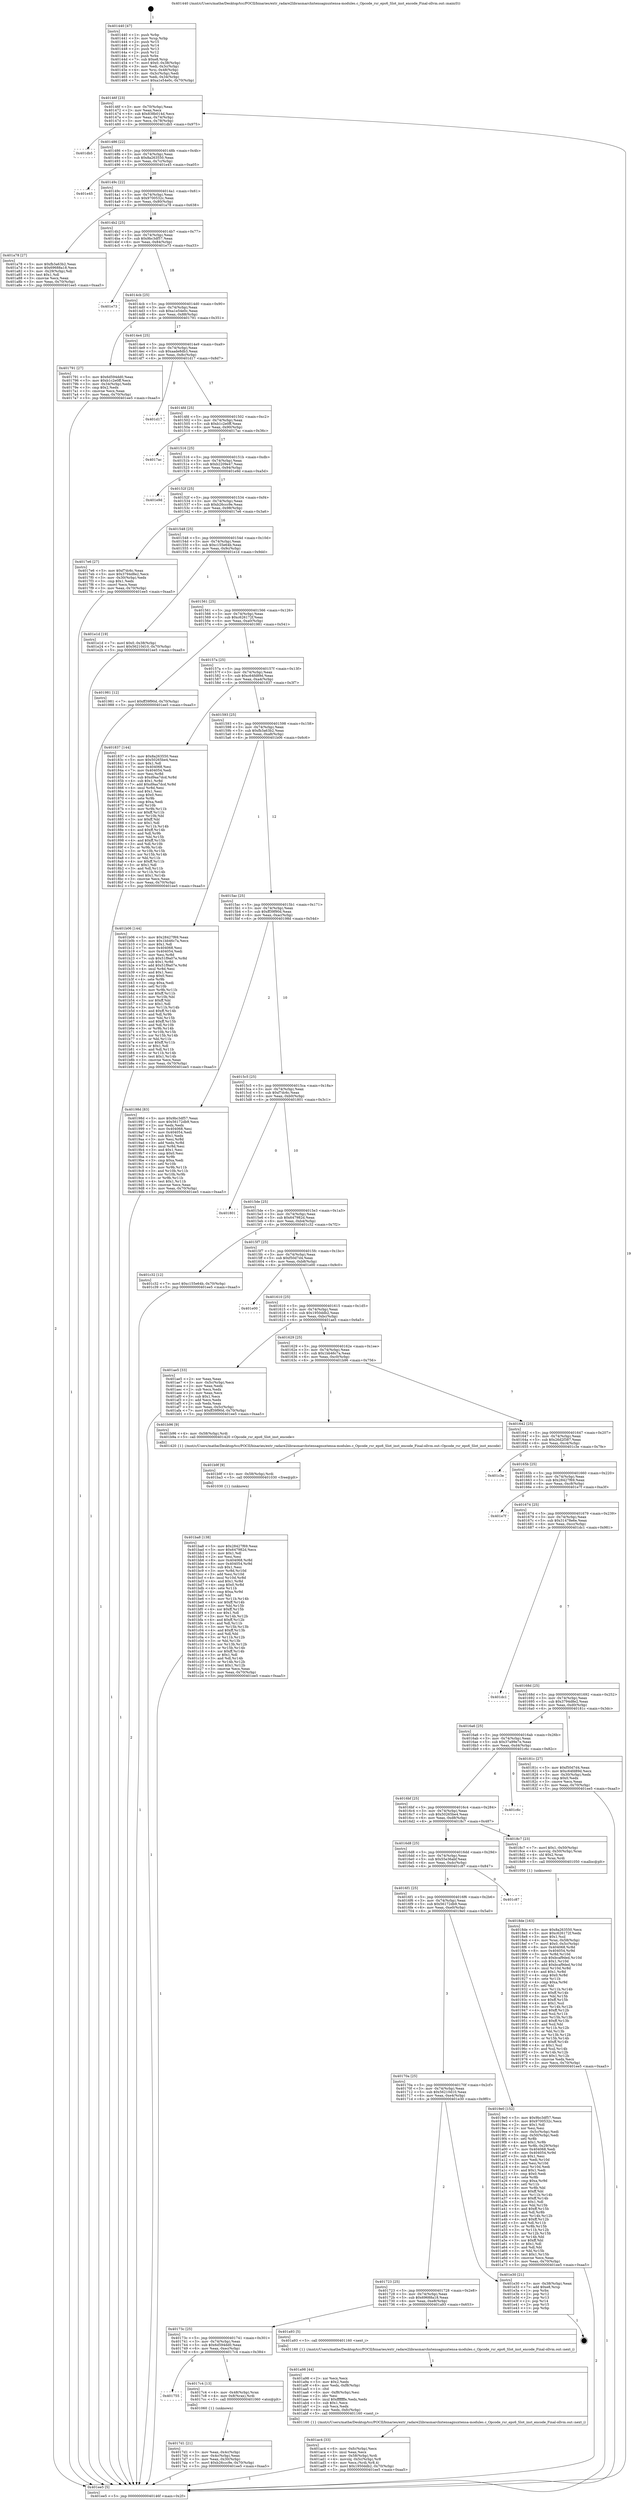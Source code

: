 digraph "0x401440" {
  label = "0x401440 (/mnt/c/Users/mathe/Desktop/tcc/POCII/binaries/extr_radare2librasmarchxtensagnuxtensa-modules.c_Opcode_rsr_eps6_Slot_inst_encode_Final-ollvm.out::main(0))"
  labelloc = "t"
  node[shape=record]

  Entry [label="",width=0.3,height=0.3,shape=circle,fillcolor=black,style=filled]
  "0x40146f" [label="{
     0x40146f [23]\l
     | [instrs]\l
     &nbsp;&nbsp;0x40146f \<+3\>: mov -0x70(%rbp),%eax\l
     &nbsp;&nbsp;0x401472 \<+2\>: mov %eax,%ecx\l
     &nbsp;&nbsp;0x401474 \<+6\>: sub $0x838b014d,%ecx\l
     &nbsp;&nbsp;0x40147a \<+3\>: mov %eax,-0x74(%rbp)\l
     &nbsp;&nbsp;0x40147d \<+3\>: mov %ecx,-0x78(%rbp)\l
     &nbsp;&nbsp;0x401480 \<+6\>: je 0000000000401db5 \<main+0x975\>\l
  }"]
  "0x401db5" [label="{
     0x401db5\l
  }", style=dashed]
  "0x401486" [label="{
     0x401486 [22]\l
     | [instrs]\l
     &nbsp;&nbsp;0x401486 \<+5\>: jmp 000000000040148b \<main+0x4b\>\l
     &nbsp;&nbsp;0x40148b \<+3\>: mov -0x74(%rbp),%eax\l
     &nbsp;&nbsp;0x40148e \<+5\>: sub $0x8a263550,%eax\l
     &nbsp;&nbsp;0x401493 \<+3\>: mov %eax,-0x7c(%rbp)\l
     &nbsp;&nbsp;0x401496 \<+6\>: je 0000000000401e45 \<main+0xa05\>\l
  }"]
  Exit [label="",width=0.3,height=0.3,shape=circle,fillcolor=black,style=filled,peripheries=2]
  "0x401e45" [label="{
     0x401e45\l
  }", style=dashed]
  "0x40149c" [label="{
     0x40149c [22]\l
     | [instrs]\l
     &nbsp;&nbsp;0x40149c \<+5\>: jmp 00000000004014a1 \<main+0x61\>\l
     &nbsp;&nbsp;0x4014a1 \<+3\>: mov -0x74(%rbp),%eax\l
     &nbsp;&nbsp;0x4014a4 \<+5\>: sub $0x9700532c,%eax\l
     &nbsp;&nbsp;0x4014a9 \<+3\>: mov %eax,-0x80(%rbp)\l
     &nbsp;&nbsp;0x4014ac \<+6\>: je 0000000000401a78 \<main+0x638\>\l
  }"]
  "0x401ba8" [label="{
     0x401ba8 [138]\l
     | [instrs]\l
     &nbsp;&nbsp;0x401ba8 \<+5\>: mov $0x28427f69,%eax\l
     &nbsp;&nbsp;0x401bad \<+5\>: mov $0x647982d,%ecx\l
     &nbsp;&nbsp;0x401bb2 \<+2\>: mov $0x1,%dl\l
     &nbsp;&nbsp;0x401bb4 \<+2\>: xor %esi,%esi\l
     &nbsp;&nbsp;0x401bb6 \<+8\>: mov 0x404068,%r8d\l
     &nbsp;&nbsp;0x401bbe \<+8\>: mov 0x404054,%r9d\l
     &nbsp;&nbsp;0x401bc6 \<+3\>: sub $0x1,%esi\l
     &nbsp;&nbsp;0x401bc9 \<+3\>: mov %r8d,%r10d\l
     &nbsp;&nbsp;0x401bcc \<+3\>: add %esi,%r10d\l
     &nbsp;&nbsp;0x401bcf \<+4\>: imul %r10d,%r8d\l
     &nbsp;&nbsp;0x401bd3 \<+4\>: and $0x1,%r8d\l
     &nbsp;&nbsp;0x401bd7 \<+4\>: cmp $0x0,%r8d\l
     &nbsp;&nbsp;0x401bdb \<+4\>: sete %r11b\l
     &nbsp;&nbsp;0x401bdf \<+4\>: cmp $0xa,%r9d\l
     &nbsp;&nbsp;0x401be3 \<+3\>: setl %bl\l
     &nbsp;&nbsp;0x401be6 \<+3\>: mov %r11b,%r14b\l
     &nbsp;&nbsp;0x401be9 \<+4\>: xor $0xff,%r14b\l
     &nbsp;&nbsp;0x401bed \<+3\>: mov %bl,%r15b\l
     &nbsp;&nbsp;0x401bf0 \<+4\>: xor $0xff,%r15b\l
     &nbsp;&nbsp;0x401bf4 \<+3\>: xor $0x1,%dl\l
     &nbsp;&nbsp;0x401bf7 \<+3\>: mov %r14b,%r12b\l
     &nbsp;&nbsp;0x401bfa \<+4\>: and $0xff,%r12b\l
     &nbsp;&nbsp;0x401bfe \<+3\>: and %dl,%r11b\l
     &nbsp;&nbsp;0x401c01 \<+3\>: mov %r15b,%r13b\l
     &nbsp;&nbsp;0x401c04 \<+4\>: and $0xff,%r13b\l
     &nbsp;&nbsp;0x401c08 \<+2\>: and %dl,%bl\l
     &nbsp;&nbsp;0x401c0a \<+3\>: or %r11b,%r12b\l
     &nbsp;&nbsp;0x401c0d \<+3\>: or %bl,%r13b\l
     &nbsp;&nbsp;0x401c10 \<+3\>: xor %r13b,%r12b\l
     &nbsp;&nbsp;0x401c13 \<+3\>: or %r15b,%r14b\l
     &nbsp;&nbsp;0x401c16 \<+4\>: xor $0xff,%r14b\l
     &nbsp;&nbsp;0x401c1a \<+3\>: or $0x1,%dl\l
     &nbsp;&nbsp;0x401c1d \<+3\>: and %dl,%r14b\l
     &nbsp;&nbsp;0x401c20 \<+3\>: or %r14b,%r12b\l
     &nbsp;&nbsp;0x401c23 \<+4\>: test $0x1,%r12b\l
     &nbsp;&nbsp;0x401c27 \<+3\>: cmovne %ecx,%eax\l
     &nbsp;&nbsp;0x401c2a \<+3\>: mov %eax,-0x70(%rbp)\l
     &nbsp;&nbsp;0x401c2d \<+5\>: jmp 0000000000401ee5 \<main+0xaa5\>\l
  }"]
  "0x401a78" [label="{
     0x401a78 [27]\l
     | [instrs]\l
     &nbsp;&nbsp;0x401a78 \<+5\>: mov $0xfb3a63b2,%eax\l
     &nbsp;&nbsp;0x401a7d \<+5\>: mov $0x69688a18,%ecx\l
     &nbsp;&nbsp;0x401a82 \<+3\>: mov -0x29(%rbp),%dl\l
     &nbsp;&nbsp;0x401a85 \<+3\>: test $0x1,%dl\l
     &nbsp;&nbsp;0x401a88 \<+3\>: cmovne %ecx,%eax\l
     &nbsp;&nbsp;0x401a8b \<+3\>: mov %eax,-0x70(%rbp)\l
     &nbsp;&nbsp;0x401a8e \<+5\>: jmp 0000000000401ee5 \<main+0xaa5\>\l
  }"]
  "0x4014b2" [label="{
     0x4014b2 [25]\l
     | [instrs]\l
     &nbsp;&nbsp;0x4014b2 \<+5\>: jmp 00000000004014b7 \<main+0x77\>\l
     &nbsp;&nbsp;0x4014b7 \<+3\>: mov -0x74(%rbp),%eax\l
     &nbsp;&nbsp;0x4014ba \<+5\>: sub $0x9bc3df57,%eax\l
     &nbsp;&nbsp;0x4014bf \<+6\>: mov %eax,-0x84(%rbp)\l
     &nbsp;&nbsp;0x4014c5 \<+6\>: je 0000000000401e73 \<main+0xa33\>\l
  }"]
  "0x401b9f" [label="{
     0x401b9f [9]\l
     | [instrs]\l
     &nbsp;&nbsp;0x401b9f \<+4\>: mov -0x58(%rbp),%rdi\l
     &nbsp;&nbsp;0x401ba3 \<+5\>: call 0000000000401030 \<free@plt\>\l
     | [calls]\l
     &nbsp;&nbsp;0x401030 \{1\} (unknown)\l
  }"]
  "0x401e73" [label="{
     0x401e73\l
  }", style=dashed]
  "0x4014cb" [label="{
     0x4014cb [25]\l
     | [instrs]\l
     &nbsp;&nbsp;0x4014cb \<+5\>: jmp 00000000004014d0 \<main+0x90\>\l
     &nbsp;&nbsp;0x4014d0 \<+3\>: mov -0x74(%rbp),%eax\l
     &nbsp;&nbsp;0x4014d3 \<+5\>: sub $0xa1e54e0c,%eax\l
     &nbsp;&nbsp;0x4014d8 \<+6\>: mov %eax,-0x88(%rbp)\l
     &nbsp;&nbsp;0x4014de \<+6\>: je 0000000000401791 \<main+0x351\>\l
  }"]
  "0x401ac4" [label="{
     0x401ac4 [33]\l
     | [instrs]\l
     &nbsp;&nbsp;0x401ac4 \<+6\>: mov -0xfc(%rbp),%ecx\l
     &nbsp;&nbsp;0x401aca \<+3\>: imul %eax,%ecx\l
     &nbsp;&nbsp;0x401acd \<+4\>: mov -0x58(%rbp),%rdi\l
     &nbsp;&nbsp;0x401ad1 \<+4\>: movslq -0x5c(%rbp),%r8\l
     &nbsp;&nbsp;0x401ad5 \<+4\>: mov %ecx,(%rdi,%r8,4)\l
     &nbsp;&nbsp;0x401ad9 \<+7\>: movl $0x1950ddb2,-0x70(%rbp)\l
     &nbsp;&nbsp;0x401ae0 \<+5\>: jmp 0000000000401ee5 \<main+0xaa5\>\l
  }"]
  "0x401791" [label="{
     0x401791 [27]\l
     | [instrs]\l
     &nbsp;&nbsp;0x401791 \<+5\>: mov $0x6d594dd0,%eax\l
     &nbsp;&nbsp;0x401796 \<+5\>: mov $0xb1c2e0ff,%ecx\l
     &nbsp;&nbsp;0x40179b \<+3\>: mov -0x34(%rbp),%edx\l
     &nbsp;&nbsp;0x40179e \<+3\>: cmp $0x2,%edx\l
     &nbsp;&nbsp;0x4017a1 \<+3\>: cmovne %ecx,%eax\l
     &nbsp;&nbsp;0x4017a4 \<+3\>: mov %eax,-0x70(%rbp)\l
     &nbsp;&nbsp;0x4017a7 \<+5\>: jmp 0000000000401ee5 \<main+0xaa5\>\l
  }"]
  "0x4014e4" [label="{
     0x4014e4 [25]\l
     | [instrs]\l
     &nbsp;&nbsp;0x4014e4 \<+5\>: jmp 00000000004014e9 \<main+0xa9\>\l
     &nbsp;&nbsp;0x4014e9 \<+3\>: mov -0x74(%rbp),%eax\l
     &nbsp;&nbsp;0x4014ec \<+5\>: sub $0xaade8db3,%eax\l
     &nbsp;&nbsp;0x4014f1 \<+6\>: mov %eax,-0x8c(%rbp)\l
     &nbsp;&nbsp;0x4014f7 \<+6\>: je 0000000000401d17 \<main+0x8d7\>\l
  }"]
  "0x401ee5" [label="{
     0x401ee5 [5]\l
     | [instrs]\l
     &nbsp;&nbsp;0x401ee5 \<+5\>: jmp 000000000040146f \<main+0x2f\>\l
  }"]
  "0x401440" [label="{
     0x401440 [47]\l
     | [instrs]\l
     &nbsp;&nbsp;0x401440 \<+1\>: push %rbp\l
     &nbsp;&nbsp;0x401441 \<+3\>: mov %rsp,%rbp\l
     &nbsp;&nbsp;0x401444 \<+2\>: push %r15\l
     &nbsp;&nbsp;0x401446 \<+2\>: push %r14\l
     &nbsp;&nbsp;0x401448 \<+2\>: push %r13\l
     &nbsp;&nbsp;0x40144a \<+2\>: push %r12\l
     &nbsp;&nbsp;0x40144c \<+1\>: push %rbx\l
     &nbsp;&nbsp;0x40144d \<+7\>: sub $0xe8,%rsp\l
     &nbsp;&nbsp;0x401454 \<+7\>: movl $0x0,-0x38(%rbp)\l
     &nbsp;&nbsp;0x40145b \<+3\>: mov %edi,-0x3c(%rbp)\l
     &nbsp;&nbsp;0x40145e \<+4\>: mov %rsi,-0x48(%rbp)\l
     &nbsp;&nbsp;0x401462 \<+3\>: mov -0x3c(%rbp),%edi\l
     &nbsp;&nbsp;0x401465 \<+3\>: mov %edi,-0x34(%rbp)\l
     &nbsp;&nbsp;0x401468 \<+7\>: movl $0xa1e54e0c,-0x70(%rbp)\l
  }"]
  "0x401a98" [label="{
     0x401a98 [44]\l
     | [instrs]\l
     &nbsp;&nbsp;0x401a98 \<+2\>: xor %ecx,%ecx\l
     &nbsp;&nbsp;0x401a9a \<+5\>: mov $0x2,%edx\l
     &nbsp;&nbsp;0x401a9f \<+6\>: mov %edx,-0xf8(%rbp)\l
     &nbsp;&nbsp;0x401aa5 \<+1\>: cltd\l
     &nbsp;&nbsp;0x401aa6 \<+6\>: mov -0xf8(%rbp),%esi\l
     &nbsp;&nbsp;0x401aac \<+2\>: idiv %esi\l
     &nbsp;&nbsp;0x401aae \<+6\>: imul $0xfffffffe,%edx,%edx\l
     &nbsp;&nbsp;0x401ab4 \<+3\>: sub $0x1,%ecx\l
     &nbsp;&nbsp;0x401ab7 \<+2\>: sub %ecx,%edx\l
     &nbsp;&nbsp;0x401ab9 \<+6\>: mov %edx,-0xfc(%rbp)\l
     &nbsp;&nbsp;0x401abf \<+5\>: call 0000000000401160 \<next_i\>\l
     | [calls]\l
     &nbsp;&nbsp;0x401160 \{1\} (/mnt/c/Users/mathe/Desktop/tcc/POCII/binaries/extr_radare2librasmarchxtensagnuxtensa-modules.c_Opcode_rsr_eps6_Slot_inst_encode_Final-ollvm.out::next_i)\l
  }"]
  "0x401d17" [label="{
     0x401d17\l
  }", style=dashed]
  "0x4014fd" [label="{
     0x4014fd [25]\l
     | [instrs]\l
     &nbsp;&nbsp;0x4014fd \<+5\>: jmp 0000000000401502 \<main+0xc2\>\l
     &nbsp;&nbsp;0x401502 \<+3\>: mov -0x74(%rbp),%eax\l
     &nbsp;&nbsp;0x401505 \<+5\>: sub $0xb1c2e0ff,%eax\l
     &nbsp;&nbsp;0x40150a \<+6\>: mov %eax,-0x90(%rbp)\l
     &nbsp;&nbsp;0x401510 \<+6\>: je 00000000004017ac \<main+0x36c\>\l
  }"]
  "0x4018de" [label="{
     0x4018de [163]\l
     | [instrs]\l
     &nbsp;&nbsp;0x4018de \<+5\>: mov $0x8a263550,%ecx\l
     &nbsp;&nbsp;0x4018e3 \<+5\>: mov $0xc626172f,%edx\l
     &nbsp;&nbsp;0x4018e8 \<+3\>: mov $0x1,%sil\l
     &nbsp;&nbsp;0x4018eb \<+4\>: mov %rax,-0x58(%rbp)\l
     &nbsp;&nbsp;0x4018ef \<+7\>: movl $0x0,-0x5c(%rbp)\l
     &nbsp;&nbsp;0x4018f6 \<+8\>: mov 0x404068,%r8d\l
     &nbsp;&nbsp;0x4018fe \<+8\>: mov 0x404054,%r9d\l
     &nbsp;&nbsp;0x401906 \<+3\>: mov %r8d,%r10d\l
     &nbsp;&nbsp;0x401909 \<+7\>: sub $0xbcaf9ded,%r10d\l
     &nbsp;&nbsp;0x401910 \<+4\>: sub $0x1,%r10d\l
     &nbsp;&nbsp;0x401914 \<+7\>: add $0xbcaf9ded,%r10d\l
     &nbsp;&nbsp;0x40191b \<+4\>: imul %r10d,%r8d\l
     &nbsp;&nbsp;0x40191f \<+4\>: and $0x1,%r8d\l
     &nbsp;&nbsp;0x401923 \<+4\>: cmp $0x0,%r8d\l
     &nbsp;&nbsp;0x401927 \<+4\>: sete %r11b\l
     &nbsp;&nbsp;0x40192b \<+4\>: cmp $0xa,%r9d\l
     &nbsp;&nbsp;0x40192f \<+3\>: setl %bl\l
     &nbsp;&nbsp;0x401932 \<+3\>: mov %r11b,%r14b\l
     &nbsp;&nbsp;0x401935 \<+4\>: xor $0xff,%r14b\l
     &nbsp;&nbsp;0x401939 \<+3\>: mov %bl,%r15b\l
     &nbsp;&nbsp;0x40193c \<+4\>: xor $0xff,%r15b\l
     &nbsp;&nbsp;0x401940 \<+4\>: xor $0x1,%sil\l
     &nbsp;&nbsp;0x401944 \<+3\>: mov %r14b,%r12b\l
     &nbsp;&nbsp;0x401947 \<+4\>: and $0xff,%r12b\l
     &nbsp;&nbsp;0x40194b \<+3\>: and %sil,%r11b\l
     &nbsp;&nbsp;0x40194e \<+3\>: mov %r15b,%r13b\l
     &nbsp;&nbsp;0x401951 \<+4\>: and $0xff,%r13b\l
     &nbsp;&nbsp;0x401955 \<+3\>: and %sil,%bl\l
     &nbsp;&nbsp;0x401958 \<+3\>: or %r11b,%r12b\l
     &nbsp;&nbsp;0x40195b \<+3\>: or %bl,%r13b\l
     &nbsp;&nbsp;0x40195e \<+3\>: xor %r13b,%r12b\l
     &nbsp;&nbsp;0x401961 \<+3\>: or %r15b,%r14b\l
     &nbsp;&nbsp;0x401964 \<+4\>: xor $0xff,%r14b\l
     &nbsp;&nbsp;0x401968 \<+4\>: or $0x1,%sil\l
     &nbsp;&nbsp;0x40196c \<+3\>: and %sil,%r14b\l
     &nbsp;&nbsp;0x40196f \<+3\>: or %r14b,%r12b\l
     &nbsp;&nbsp;0x401972 \<+4\>: test $0x1,%r12b\l
     &nbsp;&nbsp;0x401976 \<+3\>: cmovne %edx,%ecx\l
     &nbsp;&nbsp;0x401979 \<+3\>: mov %ecx,-0x70(%rbp)\l
     &nbsp;&nbsp;0x40197c \<+5\>: jmp 0000000000401ee5 \<main+0xaa5\>\l
  }"]
  "0x4017ac" [label="{
     0x4017ac\l
  }", style=dashed]
  "0x401516" [label="{
     0x401516 [25]\l
     | [instrs]\l
     &nbsp;&nbsp;0x401516 \<+5\>: jmp 000000000040151b \<main+0xdb\>\l
     &nbsp;&nbsp;0x40151b \<+3\>: mov -0x74(%rbp),%eax\l
     &nbsp;&nbsp;0x40151e \<+5\>: sub $0xb2209e47,%eax\l
     &nbsp;&nbsp;0x401523 \<+6\>: mov %eax,-0x94(%rbp)\l
     &nbsp;&nbsp;0x401529 \<+6\>: je 0000000000401e9d \<main+0xa5d\>\l
  }"]
  "0x4017d1" [label="{
     0x4017d1 [21]\l
     | [instrs]\l
     &nbsp;&nbsp;0x4017d1 \<+3\>: mov %eax,-0x4c(%rbp)\l
     &nbsp;&nbsp;0x4017d4 \<+3\>: mov -0x4c(%rbp),%eax\l
     &nbsp;&nbsp;0x4017d7 \<+3\>: mov %eax,-0x30(%rbp)\l
     &nbsp;&nbsp;0x4017da \<+7\>: movl $0xb26ccc9e,-0x70(%rbp)\l
     &nbsp;&nbsp;0x4017e1 \<+5\>: jmp 0000000000401ee5 \<main+0xaa5\>\l
  }"]
  "0x401e9d" [label="{
     0x401e9d\l
  }", style=dashed]
  "0x40152f" [label="{
     0x40152f [25]\l
     | [instrs]\l
     &nbsp;&nbsp;0x40152f \<+5\>: jmp 0000000000401534 \<main+0xf4\>\l
     &nbsp;&nbsp;0x401534 \<+3\>: mov -0x74(%rbp),%eax\l
     &nbsp;&nbsp;0x401537 \<+5\>: sub $0xb26ccc9e,%eax\l
     &nbsp;&nbsp;0x40153c \<+6\>: mov %eax,-0x98(%rbp)\l
     &nbsp;&nbsp;0x401542 \<+6\>: je 00000000004017e6 \<main+0x3a6\>\l
  }"]
  "0x401755" [label="{
     0x401755\l
  }", style=dashed]
  "0x4017e6" [label="{
     0x4017e6 [27]\l
     | [instrs]\l
     &nbsp;&nbsp;0x4017e6 \<+5\>: mov $0xf7dc6c,%eax\l
     &nbsp;&nbsp;0x4017eb \<+5\>: mov $0x3794d8e2,%ecx\l
     &nbsp;&nbsp;0x4017f0 \<+3\>: mov -0x30(%rbp),%edx\l
     &nbsp;&nbsp;0x4017f3 \<+3\>: cmp $0x1,%edx\l
     &nbsp;&nbsp;0x4017f6 \<+3\>: cmovl %ecx,%eax\l
     &nbsp;&nbsp;0x4017f9 \<+3\>: mov %eax,-0x70(%rbp)\l
     &nbsp;&nbsp;0x4017fc \<+5\>: jmp 0000000000401ee5 \<main+0xaa5\>\l
  }"]
  "0x401548" [label="{
     0x401548 [25]\l
     | [instrs]\l
     &nbsp;&nbsp;0x401548 \<+5\>: jmp 000000000040154d \<main+0x10d\>\l
     &nbsp;&nbsp;0x40154d \<+3\>: mov -0x74(%rbp),%eax\l
     &nbsp;&nbsp;0x401550 \<+5\>: sub $0xc155e64b,%eax\l
     &nbsp;&nbsp;0x401555 \<+6\>: mov %eax,-0x9c(%rbp)\l
     &nbsp;&nbsp;0x40155b \<+6\>: je 0000000000401e1d \<main+0x9dd\>\l
  }"]
  "0x4017c4" [label="{
     0x4017c4 [13]\l
     | [instrs]\l
     &nbsp;&nbsp;0x4017c4 \<+4\>: mov -0x48(%rbp),%rax\l
     &nbsp;&nbsp;0x4017c8 \<+4\>: mov 0x8(%rax),%rdi\l
     &nbsp;&nbsp;0x4017cc \<+5\>: call 0000000000401060 \<atoi@plt\>\l
     | [calls]\l
     &nbsp;&nbsp;0x401060 \{1\} (unknown)\l
  }"]
  "0x401e1d" [label="{
     0x401e1d [19]\l
     | [instrs]\l
     &nbsp;&nbsp;0x401e1d \<+7\>: movl $0x0,-0x38(%rbp)\l
     &nbsp;&nbsp;0x401e24 \<+7\>: movl $0x56210d10,-0x70(%rbp)\l
     &nbsp;&nbsp;0x401e2b \<+5\>: jmp 0000000000401ee5 \<main+0xaa5\>\l
  }"]
  "0x401561" [label="{
     0x401561 [25]\l
     | [instrs]\l
     &nbsp;&nbsp;0x401561 \<+5\>: jmp 0000000000401566 \<main+0x126\>\l
     &nbsp;&nbsp;0x401566 \<+3\>: mov -0x74(%rbp),%eax\l
     &nbsp;&nbsp;0x401569 \<+5\>: sub $0xc626172f,%eax\l
     &nbsp;&nbsp;0x40156e \<+6\>: mov %eax,-0xa0(%rbp)\l
     &nbsp;&nbsp;0x401574 \<+6\>: je 0000000000401981 \<main+0x541\>\l
  }"]
  "0x40173c" [label="{
     0x40173c [25]\l
     | [instrs]\l
     &nbsp;&nbsp;0x40173c \<+5\>: jmp 0000000000401741 \<main+0x301\>\l
     &nbsp;&nbsp;0x401741 \<+3\>: mov -0x74(%rbp),%eax\l
     &nbsp;&nbsp;0x401744 \<+5\>: sub $0x6d594dd0,%eax\l
     &nbsp;&nbsp;0x401749 \<+6\>: mov %eax,-0xec(%rbp)\l
     &nbsp;&nbsp;0x40174f \<+6\>: je 00000000004017c4 \<main+0x384\>\l
  }"]
  "0x401981" [label="{
     0x401981 [12]\l
     | [instrs]\l
     &nbsp;&nbsp;0x401981 \<+7\>: movl $0xff39f90d,-0x70(%rbp)\l
     &nbsp;&nbsp;0x401988 \<+5\>: jmp 0000000000401ee5 \<main+0xaa5\>\l
  }"]
  "0x40157a" [label="{
     0x40157a [25]\l
     | [instrs]\l
     &nbsp;&nbsp;0x40157a \<+5\>: jmp 000000000040157f \<main+0x13f\>\l
     &nbsp;&nbsp;0x40157f \<+3\>: mov -0x74(%rbp),%eax\l
     &nbsp;&nbsp;0x401582 \<+5\>: sub $0xc64fd89d,%eax\l
     &nbsp;&nbsp;0x401587 \<+6\>: mov %eax,-0xa4(%rbp)\l
     &nbsp;&nbsp;0x40158d \<+6\>: je 0000000000401837 \<main+0x3f7\>\l
  }"]
  "0x401a93" [label="{
     0x401a93 [5]\l
     | [instrs]\l
     &nbsp;&nbsp;0x401a93 \<+5\>: call 0000000000401160 \<next_i\>\l
     | [calls]\l
     &nbsp;&nbsp;0x401160 \{1\} (/mnt/c/Users/mathe/Desktop/tcc/POCII/binaries/extr_radare2librasmarchxtensagnuxtensa-modules.c_Opcode_rsr_eps6_Slot_inst_encode_Final-ollvm.out::next_i)\l
  }"]
  "0x401837" [label="{
     0x401837 [144]\l
     | [instrs]\l
     &nbsp;&nbsp;0x401837 \<+5\>: mov $0x8a263550,%eax\l
     &nbsp;&nbsp;0x40183c \<+5\>: mov $0x50265be4,%ecx\l
     &nbsp;&nbsp;0x401841 \<+2\>: mov $0x1,%dl\l
     &nbsp;&nbsp;0x401843 \<+7\>: mov 0x404068,%esi\l
     &nbsp;&nbsp;0x40184a \<+7\>: mov 0x404054,%edi\l
     &nbsp;&nbsp;0x401851 \<+3\>: mov %esi,%r8d\l
     &nbsp;&nbsp;0x401854 \<+7\>: sub $0xd9aa7dcd,%r8d\l
     &nbsp;&nbsp;0x40185b \<+4\>: sub $0x1,%r8d\l
     &nbsp;&nbsp;0x40185f \<+7\>: add $0xd9aa7dcd,%r8d\l
     &nbsp;&nbsp;0x401866 \<+4\>: imul %r8d,%esi\l
     &nbsp;&nbsp;0x40186a \<+3\>: and $0x1,%esi\l
     &nbsp;&nbsp;0x40186d \<+3\>: cmp $0x0,%esi\l
     &nbsp;&nbsp;0x401870 \<+4\>: sete %r9b\l
     &nbsp;&nbsp;0x401874 \<+3\>: cmp $0xa,%edi\l
     &nbsp;&nbsp;0x401877 \<+4\>: setl %r10b\l
     &nbsp;&nbsp;0x40187b \<+3\>: mov %r9b,%r11b\l
     &nbsp;&nbsp;0x40187e \<+4\>: xor $0xff,%r11b\l
     &nbsp;&nbsp;0x401882 \<+3\>: mov %r10b,%bl\l
     &nbsp;&nbsp;0x401885 \<+3\>: xor $0xff,%bl\l
     &nbsp;&nbsp;0x401888 \<+3\>: xor $0x1,%dl\l
     &nbsp;&nbsp;0x40188b \<+3\>: mov %r11b,%r14b\l
     &nbsp;&nbsp;0x40188e \<+4\>: and $0xff,%r14b\l
     &nbsp;&nbsp;0x401892 \<+3\>: and %dl,%r9b\l
     &nbsp;&nbsp;0x401895 \<+3\>: mov %bl,%r15b\l
     &nbsp;&nbsp;0x401898 \<+4\>: and $0xff,%r15b\l
     &nbsp;&nbsp;0x40189c \<+3\>: and %dl,%r10b\l
     &nbsp;&nbsp;0x40189f \<+3\>: or %r9b,%r14b\l
     &nbsp;&nbsp;0x4018a2 \<+3\>: or %r10b,%r15b\l
     &nbsp;&nbsp;0x4018a5 \<+3\>: xor %r15b,%r14b\l
     &nbsp;&nbsp;0x4018a8 \<+3\>: or %bl,%r11b\l
     &nbsp;&nbsp;0x4018ab \<+4\>: xor $0xff,%r11b\l
     &nbsp;&nbsp;0x4018af \<+3\>: or $0x1,%dl\l
     &nbsp;&nbsp;0x4018b2 \<+3\>: and %dl,%r11b\l
     &nbsp;&nbsp;0x4018b5 \<+3\>: or %r11b,%r14b\l
     &nbsp;&nbsp;0x4018b8 \<+4\>: test $0x1,%r14b\l
     &nbsp;&nbsp;0x4018bc \<+3\>: cmovne %ecx,%eax\l
     &nbsp;&nbsp;0x4018bf \<+3\>: mov %eax,-0x70(%rbp)\l
     &nbsp;&nbsp;0x4018c2 \<+5\>: jmp 0000000000401ee5 \<main+0xaa5\>\l
  }"]
  "0x401593" [label="{
     0x401593 [25]\l
     | [instrs]\l
     &nbsp;&nbsp;0x401593 \<+5\>: jmp 0000000000401598 \<main+0x158\>\l
     &nbsp;&nbsp;0x401598 \<+3\>: mov -0x74(%rbp),%eax\l
     &nbsp;&nbsp;0x40159b \<+5\>: sub $0xfb3a63b2,%eax\l
     &nbsp;&nbsp;0x4015a0 \<+6\>: mov %eax,-0xa8(%rbp)\l
     &nbsp;&nbsp;0x4015a6 \<+6\>: je 0000000000401b06 \<main+0x6c6\>\l
  }"]
  "0x401723" [label="{
     0x401723 [25]\l
     | [instrs]\l
     &nbsp;&nbsp;0x401723 \<+5\>: jmp 0000000000401728 \<main+0x2e8\>\l
     &nbsp;&nbsp;0x401728 \<+3\>: mov -0x74(%rbp),%eax\l
     &nbsp;&nbsp;0x40172b \<+5\>: sub $0x69688a18,%eax\l
     &nbsp;&nbsp;0x401730 \<+6\>: mov %eax,-0xe8(%rbp)\l
     &nbsp;&nbsp;0x401736 \<+6\>: je 0000000000401a93 \<main+0x653\>\l
  }"]
  "0x401b06" [label="{
     0x401b06 [144]\l
     | [instrs]\l
     &nbsp;&nbsp;0x401b06 \<+5\>: mov $0x28427f69,%eax\l
     &nbsp;&nbsp;0x401b0b \<+5\>: mov $0x1bb46c7a,%ecx\l
     &nbsp;&nbsp;0x401b10 \<+2\>: mov $0x1,%dl\l
     &nbsp;&nbsp;0x401b12 \<+7\>: mov 0x404068,%esi\l
     &nbsp;&nbsp;0x401b19 \<+7\>: mov 0x404054,%edi\l
     &nbsp;&nbsp;0x401b20 \<+3\>: mov %esi,%r8d\l
     &nbsp;&nbsp;0x401b23 \<+7\>: sub $0x51f9a07e,%r8d\l
     &nbsp;&nbsp;0x401b2a \<+4\>: sub $0x1,%r8d\l
     &nbsp;&nbsp;0x401b2e \<+7\>: add $0x51f9a07e,%r8d\l
     &nbsp;&nbsp;0x401b35 \<+4\>: imul %r8d,%esi\l
     &nbsp;&nbsp;0x401b39 \<+3\>: and $0x1,%esi\l
     &nbsp;&nbsp;0x401b3c \<+3\>: cmp $0x0,%esi\l
     &nbsp;&nbsp;0x401b3f \<+4\>: sete %r9b\l
     &nbsp;&nbsp;0x401b43 \<+3\>: cmp $0xa,%edi\l
     &nbsp;&nbsp;0x401b46 \<+4\>: setl %r10b\l
     &nbsp;&nbsp;0x401b4a \<+3\>: mov %r9b,%r11b\l
     &nbsp;&nbsp;0x401b4d \<+4\>: xor $0xff,%r11b\l
     &nbsp;&nbsp;0x401b51 \<+3\>: mov %r10b,%bl\l
     &nbsp;&nbsp;0x401b54 \<+3\>: xor $0xff,%bl\l
     &nbsp;&nbsp;0x401b57 \<+3\>: xor $0x1,%dl\l
     &nbsp;&nbsp;0x401b5a \<+3\>: mov %r11b,%r14b\l
     &nbsp;&nbsp;0x401b5d \<+4\>: and $0xff,%r14b\l
     &nbsp;&nbsp;0x401b61 \<+3\>: and %dl,%r9b\l
     &nbsp;&nbsp;0x401b64 \<+3\>: mov %bl,%r15b\l
     &nbsp;&nbsp;0x401b67 \<+4\>: and $0xff,%r15b\l
     &nbsp;&nbsp;0x401b6b \<+3\>: and %dl,%r10b\l
     &nbsp;&nbsp;0x401b6e \<+3\>: or %r9b,%r14b\l
     &nbsp;&nbsp;0x401b71 \<+3\>: or %r10b,%r15b\l
     &nbsp;&nbsp;0x401b74 \<+3\>: xor %r15b,%r14b\l
     &nbsp;&nbsp;0x401b77 \<+3\>: or %bl,%r11b\l
     &nbsp;&nbsp;0x401b7a \<+4\>: xor $0xff,%r11b\l
     &nbsp;&nbsp;0x401b7e \<+3\>: or $0x1,%dl\l
     &nbsp;&nbsp;0x401b81 \<+3\>: and %dl,%r11b\l
     &nbsp;&nbsp;0x401b84 \<+3\>: or %r11b,%r14b\l
     &nbsp;&nbsp;0x401b87 \<+4\>: test $0x1,%r14b\l
     &nbsp;&nbsp;0x401b8b \<+3\>: cmovne %ecx,%eax\l
     &nbsp;&nbsp;0x401b8e \<+3\>: mov %eax,-0x70(%rbp)\l
     &nbsp;&nbsp;0x401b91 \<+5\>: jmp 0000000000401ee5 \<main+0xaa5\>\l
  }"]
  "0x4015ac" [label="{
     0x4015ac [25]\l
     | [instrs]\l
     &nbsp;&nbsp;0x4015ac \<+5\>: jmp 00000000004015b1 \<main+0x171\>\l
     &nbsp;&nbsp;0x4015b1 \<+3\>: mov -0x74(%rbp),%eax\l
     &nbsp;&nbsp;0x4015b4 \<+5\>: sub $0xff39f90d,%eax\l
     &nbsp;&nbsp;0x4015b9 \<+6\>: mov %eax,-0xac(%rbp)\l
     &nbsp;&nbsp;0x4015bf \<+6\>: je 000000000040198d \<main+0x54d\>\l
  }"]
  "0x401e30" [label="{
     0x401e30 [21]\l
     | [instrs]\l
     &nbsp;&nbsp;0x401e30 \<+3\>: mov -0x38(%rbp),%eax\l
     &nbsp;&nbsp;0x401e33 \<+7\>: add $0xe8,%rsp\l
     &nbsp;&nbsp;0x401e3a \<+1\>: pop %rbx\l
     &nbsp;&nbsp;0x401e3b \<+2\>: pop %r12\l
     &nbsp;&nbsp;0x401e3d \<+2\>: pop %r13\l
     &nbsp;&nbsp;0x401e3f \<+2\>: pop %r14\l
     &nbsp;&nbsp;0x401e41 \<+2\>: pop %r15\l
     &nbsp;&nbsp;0x401e43 \<+1\>: pop %rbp\l
     &nbsp;&nbsp;0x401e44 \<+1\>: ret\l
  }"]
  "0x40198d" [label="{
     0x40198d [83]\l
     | [instrs]\l
     &nbsp;&nbsp;0x40198d \<+5\>: mov $0x9bc3df57,%eax\l
     &nbsp;&nbsp;0x401992 \<+5\>: mov $0x56172db9,%ecx\l
     &nbsp;&nbsp;0x401997 \<+2\>: xor %edx,%edx\l
     &nbsp;&nbsp;0x401999 \<+7\>: mov 0x404068,%esi\l
     &nbsp;&nbsp;0x4019a0 \<+7\>: mov 0x404054,%edi\l
     &nbsp;&nbsp;0x4019a7 \<+3\>: sub $0x1,%edx\l
     &nbsp;&nbsp;0x4019aa \<+3\>: mov %esi,%r8d\l
     &nbsp;&nbsp;0x4019ad \<+3\>: add %edx,%r8d\l
     &nbsp;&nbsp;0x4019b0 \<+4\>: imul %r8d,%esi\l
     &nbsp;&nbsp;0x4019b4 \<+3\>: and $0x1,%esi\l
     &nbsp;&nbsp;0x4019b7 \<+3\>: cmp $0x0,%esi\l
     &nbsp;&nbsp;0x4019ba \<+4\>: sete %r9b\l
     &nbsp;&nbsp;0x4019be \<+3\>: cmp $0xa,%edi\l
     &nbsp;&nbsp;0x4019c1 \<+4\>: setl %r10b\l
     &nbsp;&nbsp;0x4019c5 \<+3\>: mov %r9b,%r11b\l
     &nbsp;&nbsp;0x4019c8 \<+3\>: and %r10b,%r11b\l
     &nbsp;&nbsp;0x4019cb \<+3\>: xor %r10b,%r9b\l
     &nbsp;&nbsp;0x4019ce \<+3\>: or %r9b,%r11b\l
     &nbsp;&nbsp;0x4019d1 \<+4\>: test $0x1,%r11b\l
     &nbsp;&nbsp;0x4019d5 \<+3\>: cmovne %ecx,%eax\l
     &nbsp;&nbsp;0x4019d8 \<+3\>: mov %eax,-0x70(%rbp)\l
     &nbsp;&nbsp;0x4019db \<+5\>: jmp 0000000000401ee5 \<main+0xaa5\>\l
  }"]
  "0x4015c5" [label="{
     0x4015c5 [25]\l
     | [instrs]\l
     &nbsp;&nbsp;0x4015c5 \<+5\>: jmp 00000000004015ca \<main+0x18a\>\l
     &nbsp;&nbsp;0x4015ca \<+3\>: mov -0x74(%rbp),%eax\l
     &nbsp;&nbsp;0x4015cd \<+5\>: sub $0xf7dc6c,%eax\l
     &nbsp;&nbsp;0x4015d2 \<+6\>: mov %eax,-0xb0(%rbp)\l
     &nbsp;&nbsp;0x4015d8 \<+6\>: je 0000000000401801 \<main+0x3c1\>\l
  }"]
  "0x40170a" [label="{
     0x40170a [25]\l
     | [instrs]\l
     &nbsp;&nbsp;0x40170a \<+5\>: jmp 000000000040170f \<main+0x2cf\>\l
     &nbsp;&nbsp;0x40170f \<+3\>: mov -0x74(%rbp),%eax\l
     &nbsp;&nbsp;0x401712 \<+5\>: sub $0x56210d10,%eax\l
     &nbsp;&nbsp;0x401717 \<+6\>: mov %eax,-0xe4(%rbp)\l
     &nbsp;&nbsp;0x40171d \<+6\>: je 0000000000401e30 \<main+0x9f0\>\l
  }"]
  "0x401801" [label="{
     0x401801\l
  }", style=dashed]
  "0x4015de" [label="{
     0x4015de [25]\l
     | [instrs]\l
     &nbsp;&nbsp;0x4015de \<+5\>: jmp 00000000004015e3 \<main+0x1a3\>\l
     &nbsp;&nbsp;0x4015e3 \<+3\>: mov -0x74(%rbp),%eax\l
     &nbsp;&nbsp;0x4015e6 \<+5\>: sub $0x647982d,%eax\l
     &nbsp;&nbsp;0x4015eb \<+6\>: mov %eax,-0xb4(%rbp)\l
     &nbsp;&nbsp;0x4015f1 \<+6\>: je 0000000000401c32 \<main+0x7f2\>\l
  }"]
  "0x4019e0" [label="{
     0x4019e0 [152]\l
     | [instrs]\l
     &nbsp;&nbsp;0x4019e0 \<+5\>: mov $0x9bc3df57,%eax\l
     &nbsp;&nbsp;0x4019e5 \<+5\>: mov $0x9700532c,%ecx\l
     &nbsp;&nbsp;0x4019ea \<+2\>: mov $0x1,%dl\l
     &nbsp;&nbsp;0x4019ec \<+2\>: xor %esi,%esi\l
     &nbsp;&nbsp;0x4019ee \<+3\>: mov -0x5c(%rbp),%edi\l
     &nbsp;&nbsp;0x4019f1 \<+3\>: cmp -0x50(%rbp),%edi\l
     &nbsp;&nbsp;0x4019f4 \<+4\>: setl %r8b\l
     &nbsp;&nbsp;0x4019f8 \<+4\>: and $0x1,%r8b\l
     &nbsp;&nbsp;0x4019fc \<+4\>: mov %r8b,-0x29(%rbp)\l
     &nbsp;&nbsp;0x401a00 \<+7\>: mov 0x404068,%edi\l
     &nbsp;&nbsp;0x401a07 \<+8\>: mov 0x404054,%r9d\l
     &nbsp;&nbsp;0x401a0f \<+3\>: sub $0x1,%esi\l
     &nbsp;&nbsp;0x401a12 \<+3\>: mov %edi,%r10d\l
     &nbsp;&nbsp;0x401a15 \<+3\>: add %esi,%r10d\l
     &nbsp;&nbsp;0x401a18 \<+4\>: imul %r10d,%edi\l
     &nbsp;&nbsp;0x401a1c \<+3\>: and $0x1,%edi\l
     &nbsp;&nbsp;0x401a1f \<+3\>: cmp $0x0,%edi\l
     &nbsp;&nbsp;0x401a22 \<+4\>: sete %r8b\l
     &nbsp;&nbsp;0x401a26 \<+4\>: cmp $0xa,%r9d\l
     &nbsp;&nbsp;0x401a2a \<+4\>: setl %r11b\l
     &nbsp;&nbsp;0x401a2e \<+3\>: mov %r8b,%bl\l
     &nbsp;&nbsp;0x401a31 \<+3\>: xor $0xff,%bl\l
     &nbsp;&nbsp;0x401a34 \<+3\>: mov %r11b,%r14b\l
     &nbsp;&nbsp;0x401a37 \<+4\>: xor $0xff,%r14b\l
     &nbsp;&nbsp;0x401a3b \<+3\>: xor $0x1,%dl\l
     &nbsp;&nbsp;0x401a3e \<+3\>: mov %bl,%r15b\l
     &nbsp;&nbsp;0x401a41 \<+4\>: and $0xff,%r15b\l
     &nbsp;&nbsp;0x401a45 \<+3\>: and %dl,%r8b\l
     &nbsp;&nbsp;0x401a48 \<+3\>: mov %r14b,%r12b\l
     &nbsp;&nbsp;0x401a4b \<+4\>: and $0xff,%r12b\l
     &nbsp;&nbsp;0x401a4f \<+3\>: and %dl,%r11b\l
     &nbsp;&nbsp;0x401a52 \<+3\>: or %r8b,%r15b\l
     &nbsp;&nbsp;0x401a55 \<+3\>: or %r11b,%r12b\l
     &nbsp;&nbsp;0x401a58 \<+3\>: xor %r12b,%r15b\l
     &nbsp;&nbsp;0x401a5b \<+3\>: or %r14b,%bl\l
     &nbsp;&nbsp;0x401a5e \<+3\>: xor $0xff,%bl\l
     &nbsp;&nbsp;0x401a61 \<+3\>: or $0x1,%dl\l
     &nbsp;&nbsp;0x401a64 \<+2\>: and %dl,%bl\l
     &nbsp;&nbsp;0x401a66 \<+3\>: or %bl,%r15b\l
     &nbsp;&nbsp;0x401a69 \<+4\>: test $0x1,%r15b\l
     &nbsp;&nbsp;0x401a6d \<+3\>: cmovne %ecx,%eax\l
     &nbsp;&nbsp;0x401a70 \<+3\>: mov %eax,-0x70(%rbp)\l
     &nbsp;&nbsp;0x401a73 \<+5\>: jmp 0000000000401ee5 \<main+0xaa5\>\l
  }"]
  "0x401c32" [label="{
     0x401c32 [12]\l
     | [instrs]\l
     &nbsp;&nbsp;0x401c32 \<+7\>: movl $0xc155e64b,-0x70(%rbp)\l
     &nbsp;&nbsp;0x401c39 \<+5\>: jmp 0000000000401ee5 \<main+0xaa5\>\l
  }"]
  "0x4015f7" [label="{
     0x4015f7 [25]\l
     | [instrs]\l
     &nbsp;&nbsp;0x4015f7 \<+5\>: jmp 00000000004015fc \<main+0x1bc\>\l
     &nbsp;&nbsp;0x4015fc \<+3\>: mov -0x74(%rbp),%eax\l
     &nbsp;&nbsp;0x4015ff \<+5\>: sub $0xf50d7d4,%eax\l
     &nbsp;&nbsp;0x401604 \<+6\>: mov %eax,-0xb8(%rbp)\l
     &nbsp;&nbsp;0x40160a \<+6\>: je 0000000000401e00 \<main+0x9c0\>\l
  }"]
  "0x4016f1" [label="{
     0x4016f1 [25]\l
     | [instrs]\l
     &nbsp;&nbsp;0x4016f1 \<+5\>: jmp 00000000004016f6 \<main+0x2b6\>\l
     &nbsp;&nbsp;0x4016f6 \<+3\>: mov -0x74(%rbp),%eax\l
     &nbsp;&nbsp;0x4016f9 \<+5\>: sub $0x56172db9,%eax\l
     &nbsp;&nbsp;0x4016fe \<+6\>: mov %eax,-0xe0(%rbp)\l
     &nbsp;&nbsp;0x401704 \<+6\>: je 00000000004019e0 \<main+0x5a0\>\l
  }"]
  "0x401e00" [label="{
     0x401e00\l
  }", style=dashed]
  "0x401610" [label="{
     0x401610 [25]\l
     | [instrs]\l
     &nbsp;&nbsp;0x401610 \<+5\>: jmp 0000000000401615 \<main+0x1d5\>\l
     &nbsp;&nbsp;0x401615 \<+3\>: mov -0x74(%rbp),%eax\l
     &nbsp;&nbsp;0x401618 \<+5\>: sub $0x1950ddb2,%eax\l
     &nbsp;&nbsp;0x40161d \<+6\>: mov %eax,-0xbc(%rbp)\l
     &nbsp;&nbsp;0x401623 \<+6\>: je 0000000000401ae5 \<main+0x6a5\>\l
  }"]
  "0x401c87" [label="{
     0x401c87\l
  }", style=dashed]
  "0x401ae5" [label="{
     0x401ae5 [33]\l
     | [instrs]\l
     &nbsp;&nbsp;0x401ae5 \<+2\>: xor %eax,%eax\l
     &nbsp;&nbsp;0x401ae7 \<+3\>: mov -0x5c(%rbp),%ecx\l
     &nbsp;&nbsp;0x401aea \<+2\>: mov %eax,%edx\l
     &nbsp;&nbsp;0x401aec \<+2\>: sub %ecx,%edx\l
     &nbsp;&nbsp;0x401aee \<+2\>: mov %eax,%ecx\l
     &nbsp;&nbsp;0x401af0 \<+3\>: sub $0x1,%ecx\l
     &nbsp;&nbsp;0x401af3 \<+2\>: add %ecx,%edx\l
     &nbsp;&nbsp;0x401af5 \<+2\>: sub %edx,%eax\l
     &nbsp;&nbsp;0x401af7 \<+3\>: mov %eax,-0x5c(%rbp)\l
     &nbsp;&nbsp;0x401afa \<+7\>: movl $0xff39f90d,-0x70(%rbp)\l
     &nbsp;&nbsp;0x401b01 \<+5\>: jmp 0000000000401ee5 \<main+0xaa5\>\l
  }"]
  "0x401629" [label="{
     0x401629 [25]\l
     | [instrs]\l
     &nbsp;&nbsp;0x401629 \<+5\>: jmp 000000000040162e \<main+0x1ee\>\l
     &nbsp;&nbsp;0x40162e \<+3\>: mov -0x74(%rbp),%eax\l
     &nbsp;&nbsp;0x401631 \<+5\>: sub $0x1bb46c7a,%eax\l
     &nbsp;&nbsp;0x401636 \<+6\>: mov %eax,-0xc0(%rbp)\l
     &nbsp;&nbsp;0x40163c \<+6\>: je 0000000000401b96 \<main+0x756\>\l
  }"]
  "0x4016d8" [label="{
     0x4016d8 [25]\l
     | [instrs]\l
     &nbsp;&nbsp;0x4016d8 \<+5\>: jmp 00000000004016dd \<main+0x29d\>\l
     &nbsp;&nbsp;0x4016dd \<+3\>: mov -0x74(%rbp),%eax\l
     &nbsp;&nbsp;0x4016e0 \<+5\>: sub $0x55e36abf,%eax\l
     &nbsp;&nbsp;0x4016e5 \<+6\>: mov %eax,-0xdc(%rbp)\l
     &nbsp;&nbsp;0x4016eb \<+6\>: je 0000000000401c87 \<main+0x847\>\l
  }"]
  "0x401b96" [label="{
     0x401b96 [9]\l
     | [instrs]\l
     &nbsp;&nbsp;0x401b96 \<+4\>: mov -0x58(%rbp),%rdi\l
     &nbsp;&nbsp;0x401b9a \<+5\>: call 0000000000401420 \<Opcode_rsr_eps6_Slot_inst_encode\>\l
     | [calls]\l
     &nbsp;&nbsp;0x401420 \{1\} (/mnt/c/Users/mathe/Desktop/tcc/POCII/binaries/extr_radare2librasmarchxtensagnuxtensa-modules.c_Opcode_rsr_eps6_Slot_inst_encode_Final-ollvm.out::Opcode_rsr_eps6_Slot_inst_encode)\l
  }"]
  "0x401642" [label="{
     0x401642 [25]\l
     | [instrs]\l
     &nbsp;&nbsp;0x401642 \<+5\>: jmp 0000000000401647 \<main+0x207\>\l
     &nbsp;&nbsp;0x401647 \<+3\>: mov -0x74(%rbp),%eax\l
     &nbsp;&nbsp;0x40164a \<+5\>: sub $0x26d2f387,%eax\l
     &nbsp;&nbsp;0x40164f \<+6\>: mov %eax,-0xc4(%rbp)\l
     &nbsp;&nbsp;0x401655 \<+6\>: je 0000000000401c3e \<main+0x7fe\>\l
  }"]
  "0x4018c7" [label="{
     0x4018c7 [23]\l
     | [instrs]\l
     &nbsp;&nbsp;0x4018c7 \<+7\>: movl $0x1,-0x50(%rbp)\l
     &nbsp;&nbsp;0x4018ce \<+4\>: movslq -0x50(%rbp),%rax\l
     &nbsp;&nbsp;0x4018d2 \<+4\>: shl $0x2,%rax\l
     &nbsp;&nbsp;0x4018d6 \<+3\>: mov %rax,%rdi\l
     &nbsp;&nbsp;0x4018d9 \<+5\>: call 0000000000401050 \<malloc@plt\>\l
     | [calls]\l
     &nbsp;&nbsp;0x401050 \{1\} (unknown)\l
  }"]
  "0x401c3e" [label="{
     0x401c3e\l
  }", style=dashed]
  "0x40165b" [label="{
     0x40165b [25]\l
     | [instrs]\l
     &nbsp;&nbsp;0x40165b \<+5\>: jmp 0000000000401660 \<main+0x220\>\l
     &nbsp;&nbsp;0x401660 \<+3\>: mov -0x74(%rbp),%eax\l
     &nbsp;&nbsp;0x401663 \<+5\>: sub $0x28427f69,%eax\l
     &nbsp;&nbsp;0x401668 \<+6\>: mov %eax,-0xc8(%rbp)\l
     &nbsp;&nbsp;0x40166e \<+6\>: je 0000000000401e7f \<main+0xa3f\>\l
  }"]
  "0x4016bf" [label="{
     0x4016bf [25]\l
     | [instrs]\l
     &nbsp;&nbsp;0x4016bf \<+5\>: jmp 00000000004016c4 \<main+0x284\>\l
     &nbsp;&nbsp;0x4016c4 \<+3\>: mov -0x74(%rbp),%eax\l
     &nbsp;&nbsp;0x4016c7 \<+5\>: sub $0x50265be4,%eax\l
     &nbsp;&nbsp;0x4016cc \<+6\>: mov %eax,-0xd8(%rbp)\l
     &nbsp;&nbsp;0x4016d2 \<+6\>: je 00000000004018c7 \<main+0x487\>\l
  }"]
  "0x401e7f" [label="{
     0x401e7f\l
  }", style=dashed]
  "0x401674" [label="{
     0x401674 [25]\l
     | [instrs]\l
     &nbsp;&nbsp;0x401674 \<+5\>: jmp 0000000000401679 \<main+0x239\>\l
     &nbsp;&nbsp;0x401679 \<+3\>: mov -0x74(%rbp),%eax\l
     &nbsp;&nbsp;0x40167c \<+5\>: sub $0x31478e6e,%eax\l
     &nbsp;&nbsp;0x401681 \<+6\>: mov %eax,-0xcc(%rbp)\l
     &nbsp;&nbsp;0x401687 \<+6\>: je 0000000000401dc1 \<main+0x981\>\l
  }"]
  "0x401c6c" [label="{
     0x401c6c\l
  }", style=dashed]
  "0x401dc1" [label="{
     0x401dc1\l
  }", style=dashed]
  "0x40168d" [label="{
     0x40168d [25]\l
     | [instrs]\l
     &nbsp;&nbsp;0x40168d \<+5\>: jmp 0000000000401692 \<main+0x252\>\l
     &nbsp;&nbsp;0x401692 \<+3\>: mov -0x74(%rbp),%eax\l
     &nbsp;&nbsp;0x401695 \<+5\>: sub $0x3794d8e2,%eax\l
     &nbsp;&nbsp;0x40169a \<+6\>: mov %eax,-0xd0(%rbp)\l
     &nbsp;&nbsp;0x4016a0 \<+6\>: je 000000000040181c \<main+0x3dc\>\l
  }"]
  "0x4016a6" [label="{
     0x4016a6 [25]\l
     | [instrs]\l
     &nbsp;&nbsp;0x4016a6 \<+5\>: jmp 00000000004016ab \<main+0x26b\>\l
     &nbsp;&nbsp;0x4016ab \<+3\>: mov -0x74(%rbp),%eax\l
     &nbsp;&nbsp;0x4016ae \<+5\>: sub $0x37a99e7e,%eax\l
     &nbsp;&nbsp;0x4016b3 \<+6\>: mov %eax,-0xd4(%rbp)\l
     &nbsp;&nbsp;0x4016b9 \<+6\>: je 0000000000401c6c \<main+0x82c\>\l
  }"]
  "0x40181c" [label="{
     0x40181c [27]\l
     | [instrs]\l
     &nbsp;&nbsp;0x40181c \<+5\>: mov $0xf50d7d4,%eax\l
     &nbsp;&nbsp;0x401821 \<+5\>: mov $0xc64fd89d,%ecx\l
     &nbsp;&nbsp;0x401826 \<+3\>: mov -0x30(%rbp),%edx\l
     &nbsp;&nbsp;0x401829 \<+3\>: cmp $0x0,%edx\l
     &nbsp;&nbsp;0x40182c \<+3\>: cmove %ecx,%eax\l
     &nbsp;&nbsp;0x40182f \<+3\>: mov %eax,-0x70(%rbp)\l
     &nbsp;&nbsp;0x401832 \<+5\>: jmp 0000000000401ee5 \<main+0xaa5\>\l
  }"]
  Entry -> "0x401440" [label=" 1"]
  "0x40146f" -> "0x401db5" [label=" 0"]
  "0x40146f" -> "0x401486" [label=" 20"]
  "0x401e30" -> Exit [label=" 1"]
  "0x401486" -> "0x401e45" [label=" 0"]
  "0x401486" -> "0x40149c" [label=" 20"]
  "0x401e1d" -> "0x401ee5" [label=" 1"]
  "0x40149c" -> "0x401a78" [label=" 2"]
  "0x40149c" -> "0x4014b2" [label=" 18"]
  "0x401c32" -> "0x401ee5" [label=" 1"]
  "0x4014b2" -> "0x401e73" [label=" 0"]
  "0x4014b2" -> "0x4014cb" [label=" 18"]
  "0x401ba8" -> "0x401ee5" [label=" 1"]
  "0x4014cb" -> "0x401791" [label=" 1"]
  "0x4014cb" -> "0x4014e4" [label=" 17"]
  "0x401791" -> "0x401ee5" [label=" 1"]
  "0x401440" -> "0x40146f" [label=" 1"]
  "0x401ee5" -> "0x40146f" [label=" 19"]
  "0x401b9f" -> "0x401ba8" [label=" 1"]
  "0x4014e4" -> "0x401d17" [label=" 0"]
  "0x4014e4" -> "0x4014fd" [label=" 17"]
  "0x401b96" -> "0x401b9f" [label=" 1"]
  "0x4014fd" -> "0x4017ac" [label=" 0"]
  "0x4014fd" -> "0x401516" [label=" 17"]
  "0x401b06" -> "0x401ee5" [label=" 1"]
  "0x401516" -> "0x401e9d" [label=" 0"]
  "0x401516" -> "0x40152f" [label=" 17"]
  "0x401ae5" -> "0x401ee5" [label=" 1"]
  "0x40152f" -> "0x4017e6" [label=" 1"]
  "0x40152f" -> "0x401548" [label=" 16"]
  "0x401ac4" -> "0x401ee5" [label=" 1"]
  "0x401548" -> "0x401e1d" [label=" 1"]
  "0x401548" -> "0x401561" [label=" 15"]
  "0x401a98" -> "0x401ac4" [label=" 1"]
  "0x401561" -> "0x401981" [label=" 1"]
  "0x401561" -> "0x40157a" [label=" 14"]
  "0x401a78" -> "0x401ee5" [label=" 2"]
  "0x40157a" -> "0x401837" [label=" 1"]
  "0x40157a" -> "0x401593" [label=" 13"]
  "0x4019e0" -> "0x401ee5" [label=" 2"]
  "0x401593" -> "0x401b06" [label=" 1"]
  "0x401593" -> "0x4015ac" [label=" 12"]
  "0x401981" -> "0x401ee5" [label=" 1"]
  "0x4015ac" -> "0x40198d" [label=" 2"]
  "0x4015ac" -> "0x4015c5" [label=" 10"]
  "0x4018de" -> "0x401ee5" [label=" 1"]
  "0x4015c5" -> "0x401801" [label=" 0"]
  "0x4015c5" -> "0x4015de" [label=" 10"]
  "0x401837" -> "0x401ee5" [label=" 1"]
  "0x4015de" -> "0x401c32" [label=" 1"]
  "0x4015de" -> "0x4015f7" [label=" 9"]
  "0x40181c" -> "0x401ee5" [label=" 1"]
  "0x4015f7" -> "0x401e00" [label=" 0"]
  "0x4015f7" -> "0x401610" [label=" 9"]
  "0x4017d1" -> "0x401ee5" [label=" 1"]
  "0x401610" -> "0x401ae5" [label=" 1"]
  "0x401610" -> "0x401629" [label=" 8"]
  "0x4017c4" -> "0x4017d1" [label=" 1"]
  "0x401629" -> "0x401b96" [label=" 1"]
  "0x401629" -> "0x401642" [label=" 7"]
  "0x40173c" -> "0x4017c4" [label=" 1"]
  "0x401642" -> "0x401c3e" [label=" 0"]
  "0x401642" -> "0x40165b" [label=" 7"]
  "0x401a93" -> "0x401a98" [label=" 1"]
  "0x40165b" -> "0x401e7f" [label=" 0"]
  "0x40165b" -> "0x401674" [label=" 7"]
  "0x401723" -> "0x401a93" [label=" 1"]
  "0x401674" -> "0x401dc1" [label=" 0"]
  "0x401674" -> "0x40168d" [label=" 7"]
  "0x40198d" -> "0x401ee5" [label=" 2"]
  "0x40168d" -> "0x40181c" [label=" 1"]
  "0x40168d" -> "0x4016a6" [label=" 6"]
  "0x40170a" -> "0x401723" [label=" 2"]
  "0x4016a6" -> "0x401c6c" [label=" 0"]
  "0x4016a6" -> "0x4016bf" [label=" 6"]
  "0x401723" -> "0x40173c" [label=" 1"]
  "0x4016bf" -> "0x4018c7" [label=" 1"]
  "0x4016bf" -> "0x4016d8" [label=" 5"]
  "0x40173c" -> "0x401755" [label=" 0"]
  "0x4016d8" -> "0x401c87" [label=" 0"]
  "0x4016d8" -> "0x4016f1" [label=" 5"]
  "0x4017e6" -> "0x401ee5" [label=" 1"]
  "0x4016f1" -> "0x4019e0" [label=" 2"]
  "0x4016f1" -> "0x40170a" [label=" 3"]
  "0x4018c7" -> "0x4018de" [label=" 1"]
  "0x40170a" -> "0x401e30" [label=" 1"]
}
